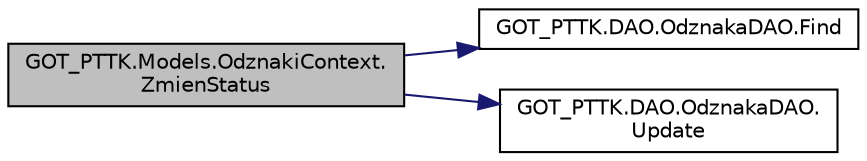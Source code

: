 digraph "GOT_PTTK.Models.OdznakiContext.ZmienStatus"
{
 // INTERACTIVE_SVG=YES
  edge [fontname="Helvetica",fontsize="10",labelfontname="Helvetica",labelfontsize="10"];
  node [fontname="Helvetica",fontsize="10",shape=record];
  rankdir="LR";
  Node55 [label="GOT_PTTK.Models.OdznakiContext.\lZmienStatus",height=0.2,width=0.4,color="black", fillcolor="grey75", style="filled", fontcolor="black"];
  Node55 -> Node56 [color="midnightblue",fontsize="10",style="solid",fontname="Helvetica"];
  Node56 [label="GOT_PTTK.DAO.OdznakaDAO.Find",height=0.2,width=0.4,color="black", fillcolor="white", style="filled",URL="$class_g_o_t___p_t_t_k_1_1_d_a_o_1_1_odznaka_d_a_o.html#a91f0703d3d0dc7b23851362360f1a546"];
  Node55 -> Node57 [color="midnightblue",fontsize="10",style="solid",fontname="Helvetica"];
  Node57 [label="GOT_PTTK.DAO.OdznakaDAO.\lUpdate",height=0.2,width=0.4,color="black", fillcolor="white", style="filled",URL="$class_g_o_t___p_t_t_k_1_1_d_a_o_1_1_odznaka_d_a_o.html#a4230cd8aec20ece4927cfc3c01fa10f1"];
}
